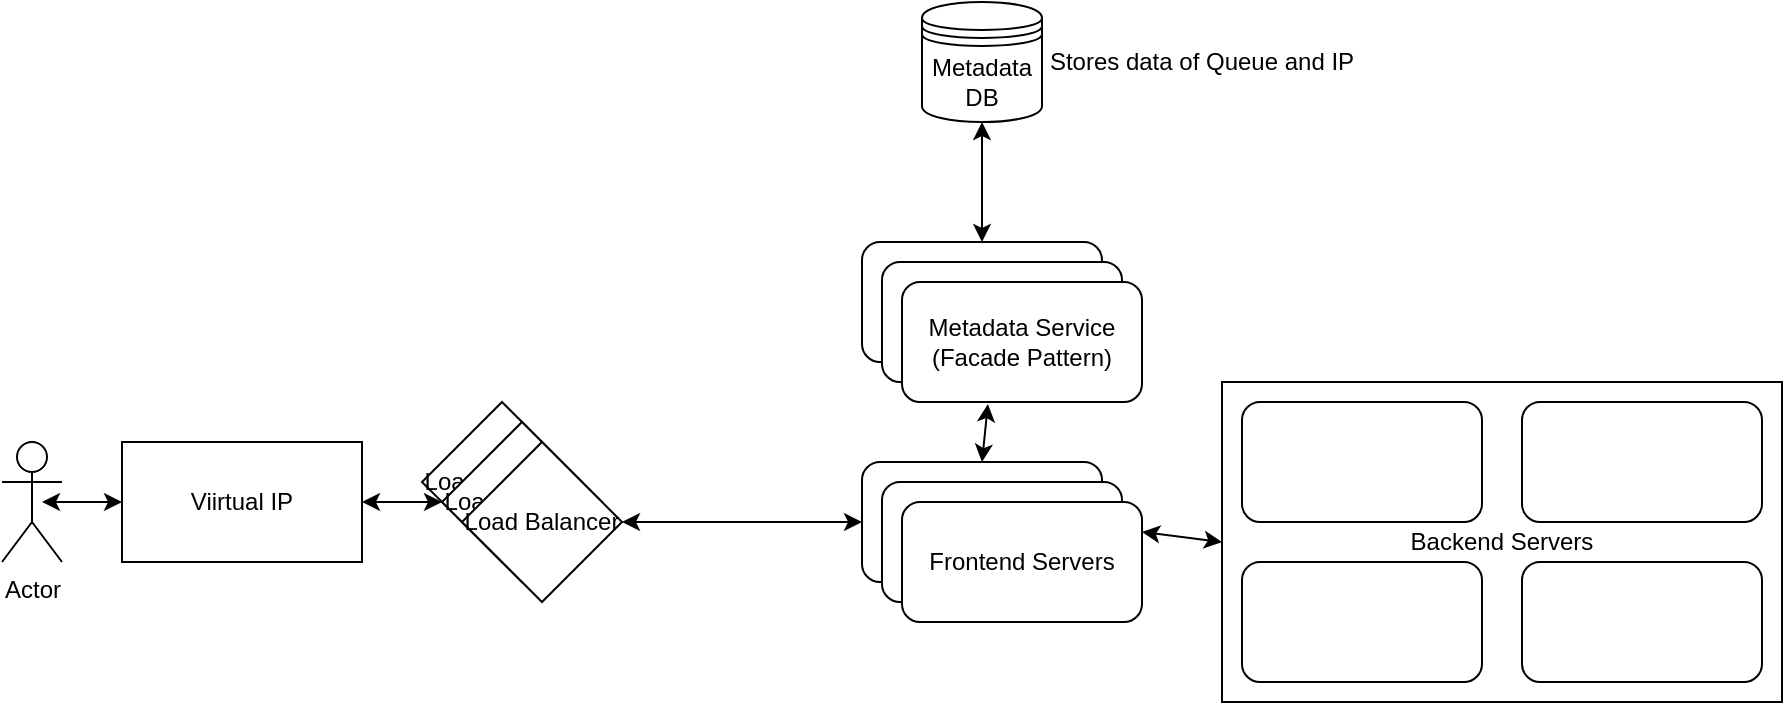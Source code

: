 <mxfile version="14.8.6" type="github">
  <diagram id="BiaBzupZuHQj9mEWrDAO" name="Page-1">
    <mxGraphModel dx="1268" dy="682" grid="1" gridSize="10" guides="1" tooltips="1" connect="1" arrows="1" fold="1" page="1" pageScale="1" pageWidth="100" pageHeight="100" math="0" shadow="0">
      <root>
        <mxCell id="0" />
        <mxCell id="1" parent="0" />
        <mxCell id="Wk8CPC1R70xKdI87IpBm-1" value="Frontend Servers" style="rounded=1;whiteSpace=wrap;html=1;" vertex="1" parent="1">
          <mxGeometry x="40" y="60" width="120" height="60" as="geometry" />
        </mxCell>
        <mxCell id="Wk8CPC1R70xKdI87IpBm-2" value="Metadata Service&lt;br&gt;(Facade Pattern)" style="rounded=1;whiteSpace=wrap;html=1;" vertex="1" parent="1">
          <mxGeometry x="40" y="-50" width="120" height="60" as="geometry" />
        </mxCell>
        <mxCell id="Wk8CPC1R70xKdI87IpBm-4" value="Load Balancer" style="rhombus;whiteSpace=wrap;html=1;" vertex="1" parent="1">
          <mxGeometry x="-180" y="30" width="80" height="80" as="geometry" />
        </mxCell>
        <mxCell id="Wk8CPC1R70xKdI87IpBm-5" value="Load Balancer" style="rhombus;whiteSpace=wrap;html=1;" vertex="1" parent="1">
          <mxGeometry x="-170" y="40" width="80" height="80" as="geometry" />
        </mxCell>
        <mxCell id="Wk8CPC1R70xKdI87IpBm-6" value="Load Balancer" style="rhombus;whiteSpace=wrap;html=1;" vertex="1" parent="1">
          <mxGeometry x="-160" y="50" width="80" height="80" as="geometry" />
        </mxCell>
        <mxCell id="Wk8CPC1R70xKdI87IpBm-8" value="Viirtual IP" style="rounded=0;whiteSpace=wrap;html=1;" vertex="1" parent="1">
          <mxGeometry x="-330" y="50" width="120" height="60" as="geometry" />
        </mxCell>
        <mxCell id="Wk8CPC1R70xKdI87IpBm-9" value="Actor" style="shape=umlActor;verticalLabelPosition=bottom;verticalAlign=top;html=1;outlineConnect=0;" vertex="1" parent="1">
          <mxGeometry x="-390" y="50" width="30" height="60" as="geometry" />
        </mxCell>
        <mxCell id="Wk8CPC1R70xKdI87IpBm-10" value="" style="endArrow=classic;startArrow=classic;html=1;entryX=0;entryY=0.5;entryDx=0;entryDy=0;" edge="1" parent="1">
          <mxGeometry width="50" height="50" relative="1" as="geometry">
            <mxPoint x="-80" y="90" as="sourcePoint" />
            <mxPoint x="40" y="90" as="targetPoint" />
          </mxGeometry>
        </mxCell>
        <mxCell id="Wk8CPC1R70xKdI87IpBm-11" value="Backend Servers" style="rounded=0;whiteSpace=wrap;html=1;" vertex="1" parent="1">
          <mxGeometry x="220" y="20" width="280" height="160" as="geometry" />
        </mxCell>
        <mxCell id="Wk8CPC1R70xKdI87IpBm-12" value="" style="rounded=1;whiteSpace=wrap;html=1;" vertex="1" parent="1">
          <mxGeometry x="230" y="30" width="120" height="60" as="geometry" />
        </mxCell>
        <mxCell id="Wk8CPC1R70xKdI87IpBm-13" value="" style="rounded=1;whiteSpace=wrap;html=1;" vertex="1" parent="1">
          <mxGeometry x="370" y="30" width="120" height="60" as="geometry" />
        </mxCell>
        <mxCell id="Wk8CPC1R70xKdI87IpBm-14" value="" style="rounded=1;whiteSpace=wrap;html=1;" vertex="1" parent="1">
          <mxGeometry x="230" y="110" width="120" height="60" as="geometry" />
        </mxCell>
        <mxCell id="Wk8CPC1R70xKdI87IpBm-15" value="" style="rounded=1;whiteSpace=wrap;html=1;" vertex="1" parent="1">
          <mxGeometry x="370" y="110" width="120" height="60" as="geometry" />
        </mxCell>
        <mxCell id="Wk8CPC1R70xKdI87IpBm-16" value="" style="endArrow=classic;startArrow=classic;html=1;exitX=1;exitY=0.25;exitDx=0;exitDy=0;entryX=0;entryY=0.5;entryDx=0;entryDy=0;" edge="1" parent="1" source="Wk8CPC1R70xKdI87IpBm-25" target="Wk8CPC1R70xKdI87IpBm-11">
          <mxGeometry width="50" height="50" relative="1" as="geometry">
            <mxPoint x="30" y="40" as="sourcePoint" />
            <mxPoint x="80" y="-10" as="targetPoint" />
          </mxGeometry>
        </mxCell>
        <mxCell id="Wk8CPC1R70xKdI87IpBm-17" value="" style="endArrow=classic;startArrow=classic;html=1;exitX=0.5;exitY=0;exitDx=0;exitDy=0;entryX=0.358;entryY=1.017;entryDx=0;entryDy=0;entryPerimeter=0;" edge="1" parent="1" source="Wk8CPC1R70xKdI87IpBm-1" target="Wk8CPC1R70xKdI87IpBm-22">
          <mxGeometry width="50" height="50" relative="1" as="geometry">
            <mxPoint x="40" y="50" as="sourcePoint" />
            <mxPoint x="90" as="targetPoint" />
          </mxGeometry>
        </mxCell>
        <mxCell id="Wk8CPC1R70xKdI87IpBm-18" value="" style="endArrow=classic;startArrow=classic;html=1;exitX=0.5;exitY=0;exitDx=0;exitDy=0;" edge="1" parent="1" source="Wk8CPC1R70xKdI87IpBm-2">
          <mxGeometry width="50" height="50" relative="1" as="geometry">
            <mxPoint x="70" y="-60" as="sourcePoint" />
            <mxPoint x="100" y="-110" as="targetPoint" />
          </mxGeometry>
        </mxCell>
        <mxCell id="Wk8CPC1R70xKdI87IpBm-19" value="" style="endArrow=classic;startArrow=classic;html=1;exitX=1;exitY=0.5;exitDx=0;exitDy=0;" edge="1" parent="1" source="Wk8CPC1R70xKdI87IpBm-8">
          <mxGeometry width="50" height="50" relative="1" as="geometry">
            <mxPoint x="30" y="150" as="sourcePoint" />
            <mxPoint x="-170" y="80" as="targetPoint" />
          </mxGeometry>
        </mxCell>
        <mxCell id="Wk8CPC1R70xKdI87IpBm-20" value="" style="endArrow=classic;startArrow=classic;html=1;entryX=0;entryY=0.5;entryDx=0;entryDy=0;" edge="1" parent="1" target="Wk8CPC1R70xKdI87IpBm-8">
          <mxGeometry width="50" height="50" relative="1" as="geometry">
            <mxPoint x="-370" y="80" as="sourcePoint" />
            <mxPoint x="80" y="100" as="targetPoint" />
          </mxGeometry>
        </mxCell>
        <mxCell id="Wk8CPC1R70xKdI87IpBm-21" value="Metadata Service&lt;br&gt;(Facade Pattern)" style="rounded=1;whiteSpace=wrap;html=1;" vertex="1" parent="1">
          <mxGeometry x="50" y="-40" width="120" height="60" as="geometry" />
        </mxCell>
        <mxCell id="Wk8CPC1R70xKdI87IpBm-22" value="Metadata Service&lt;br&gt;(Facade Pattern)" style="rounded=1;whiteSpace=wrap;html=1;" vertex="1" parent="1">
          <mxGeometry x="60" y="-30" width="120" height="60" as="geometry" />
        </mxCell>
        <mxCell id="Wk8CPC1R70xKdI87IpBm-23" value="Metadata DB" style="shape=datastore;whiteSpace=wrap;html=1;" vertex="1" parent="1">
          <mxGeometry x="70" y="-170" width="60" height="60" as="geometry" />
        </mxCell>
        <mxCell id="Wk8CPC1R70xKdI87IpBm-24" value="Frontend Servers" style="rounded=1;whiteSpace=wrap;html=1;" vertex="1" parent="1">
          <mxGeometry x="50" y="70" width="120" height="60" as="geometry" />
        </mxCell>
        <mxCell id="Wk8CPC1R70xKdI87IpBm-25" value="Frontend Servers" style="rounded=1;whiteSpace=wrap;html=1;" vertex="1" parent="1">
          <mxGeometry x="60" y="80" width="120" height="60" as="geometry" />
        </mxCell>
        <mxCell id="Wk8CPC1R70xKdI87IpBm-26" value="Stores data of Queue and IP" style="text;html=1;strokeColor=none;fillColor=none;align=center;verticalAlign=middle;whiteSpace=wrap;rounded=0;" vertex="1" parent="1">
          <mxGeometry x="130" y="-150" width="160" height="20" as="geometry" />
        </mxCell>
      </root>
    </mxGraphModel>
  </diagram>
</mxfile>
